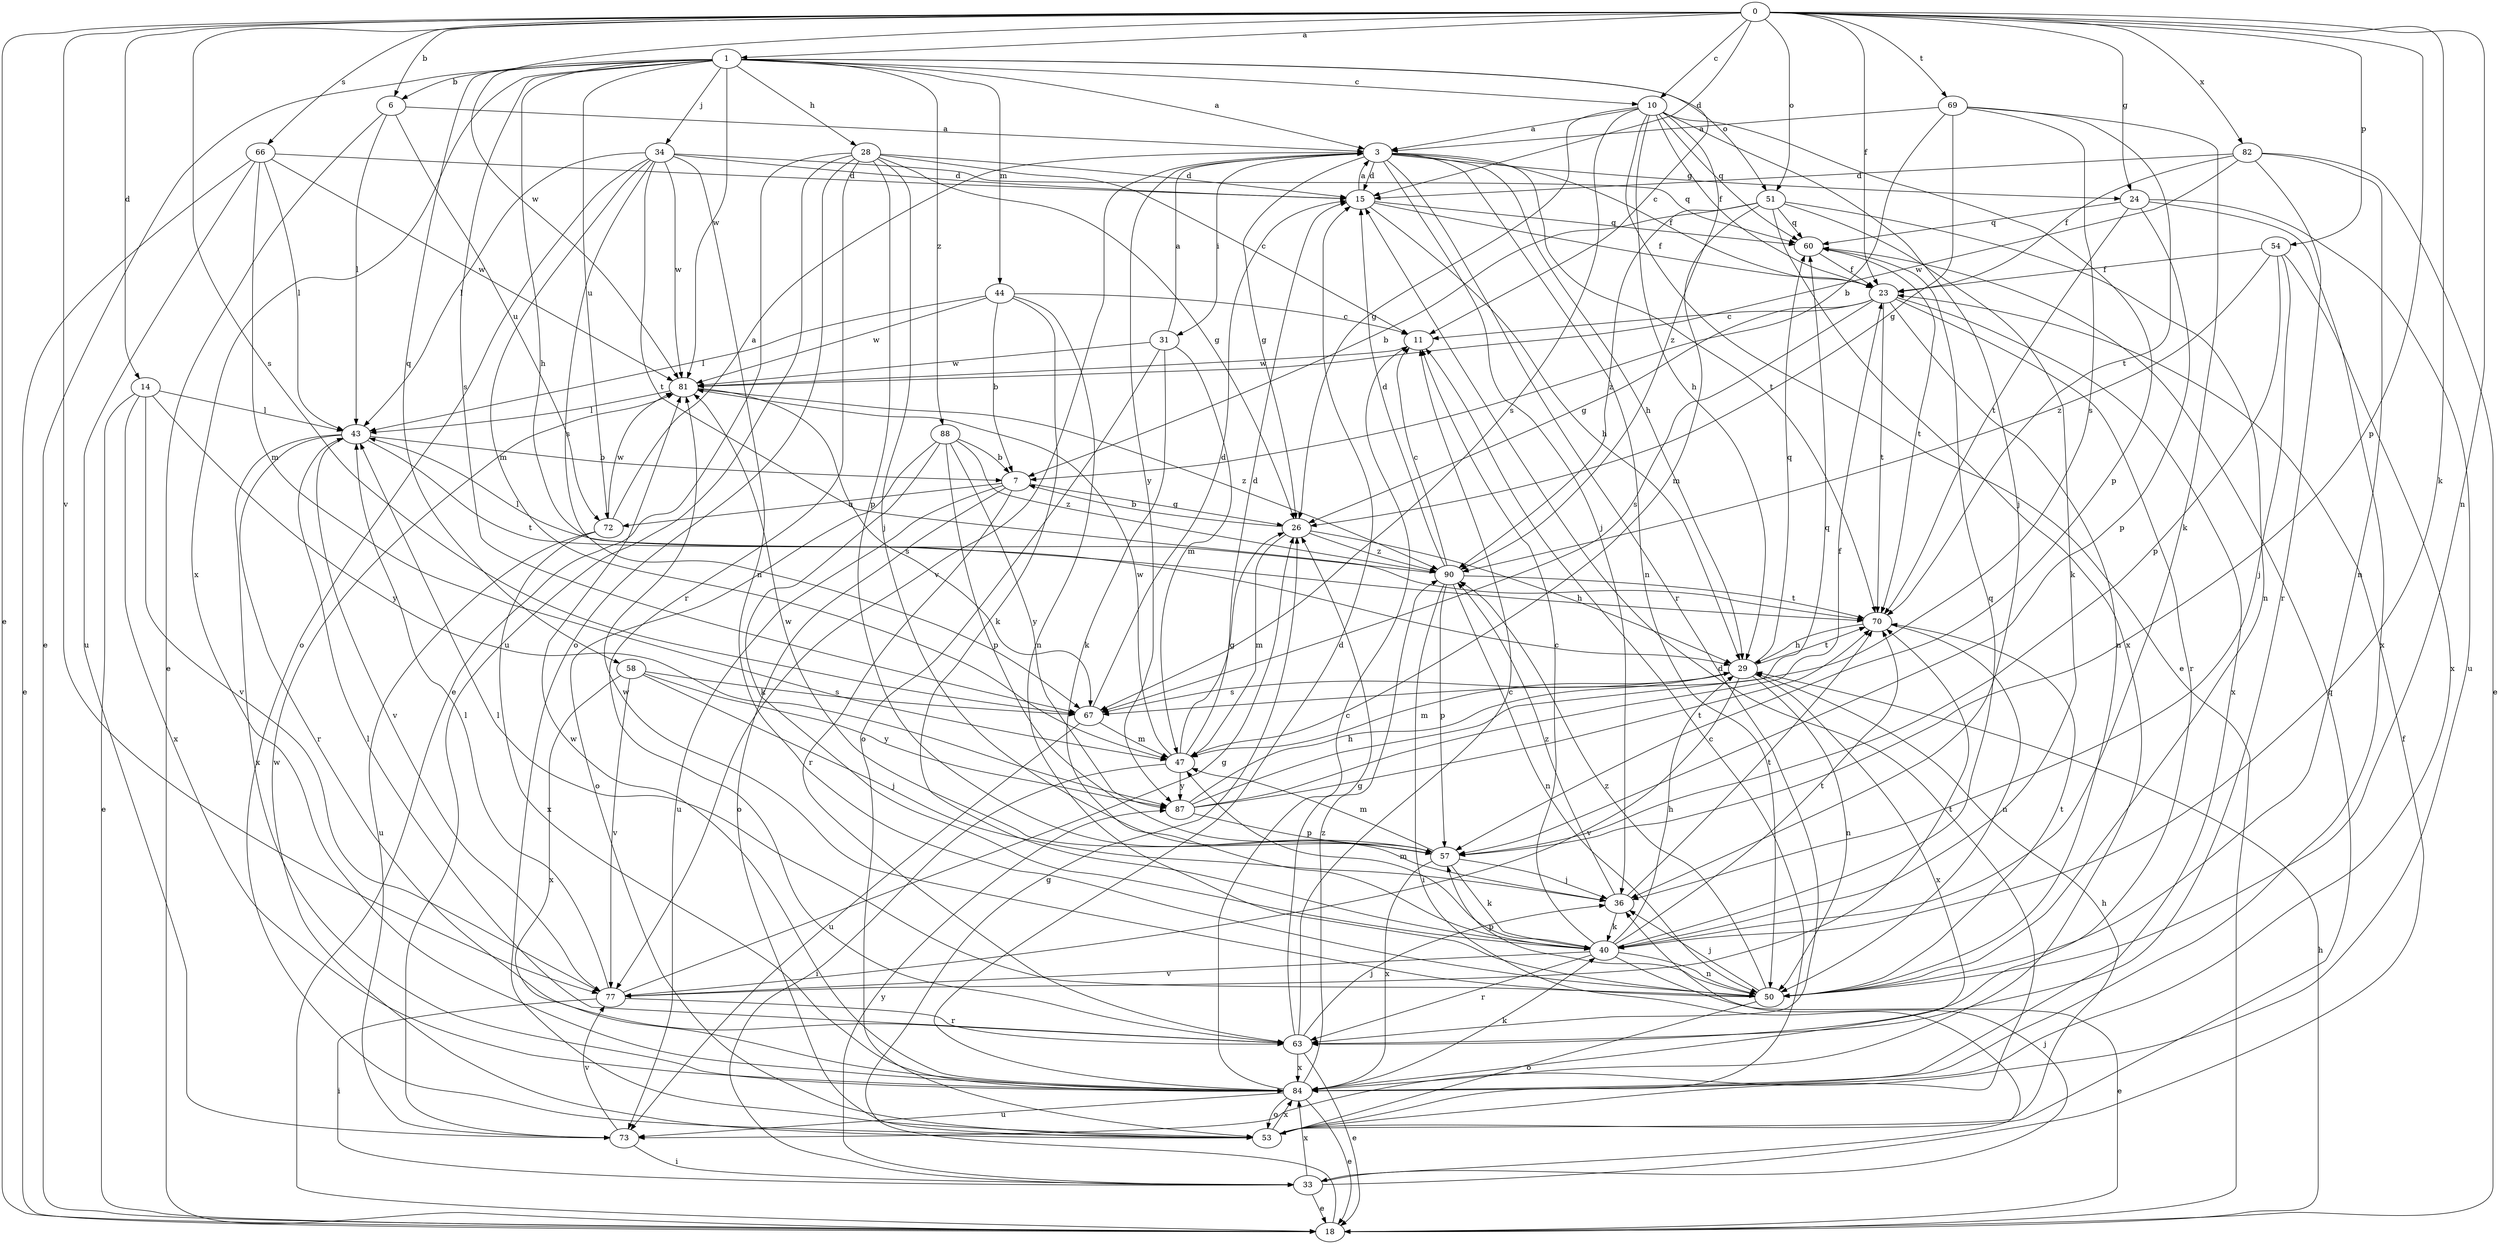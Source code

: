strict digraph  {
0;
1;
3;
6;
7;
10;
11;
14;
15;
18;
23;
24;
26;
28;
29;
31;
33;
34;
36;
40;
43;
44;
47;
50;
51;
53;
54;
57;
58;
60;
63;
66;
67;
69;
70;
72;
73;
77;
81;
82;
84;
87;
88;
90;
0 -> 1  [label=a];
0 -> 6  [label=b];
0 -> 10  [label=c];
0 -> 14  [label=d];
0 -> 15  [label=d];
0 -> 18  [label=e];
0 -> 23  [label=f];
0 -> 24  [label=g];
0 -> 40  [label=k];
0 -> 50  [label=n];
0 -> 51  [label=o];
0 -> 54  [label=p];
0 -> 57  [label=p];
0 -> 66  [label=s];
0 -> 67  [label=s];
0 -> 69  [label=t];
0 -> 77  [label=v];
0 -> 81  [label=w];
0 -> 82  [label=x];
1 -> 3  [label=a];
1 -> 6  [label=b];
1 -> 10  [label=c];
1 -> 11  [label=c];
1 -> 18  [label=e];
1 -> 28  [label=h];
1 -> 29  [label=h];
1 -> 34  [label=j];
1 -> 44  [label=m];
1 -> 51  [label=o];
1 -> 58  [label=q];
1 -> 67  [label=s];
1 -> 72  [label=u];
1 -> 81  [label=w];
1 -> 84  [label=x];
1 -> 88  [label=z];
3 -> 15  [label=d];
3 -> 23  [label=f];
3 -> 24  [label=g];
3 -> 26  [label=g];
3 -> 29  [label=h];
3 -> 31  [label=i];
3 -> 36  [label=j];
3 -> 50  [label=n];
3 -> 63  [label=r];
3 -> 70  [label=t];
3 -> 77  [label=v];
3 -> 87  [label=y];
6 -> 3  [label=a];
6 -> 18  [label=e];
6 -> 43  [label=l];
6 -> 72  [label=u];
7 -> 26  [label=g];
7 -> 53  [label=o];
7 -> 63  [label=r];
7 -> 72  [label=u];
7 -> 73  [label=u];
10 -> 3  [label=a];
10 -> 18  [label=e];
10 -> 23  [label=f];
10 -> 26  [label=g];
10 -> 29  [label=h];
10 -> 36  [label=j];
10 -> 57  [label=p];
10 -> 60  [label=q];
10 -> 67  [label=s];
10 -> 90  [label=z];
11 -> 81  [label=w];
14 -> 18  [label=e];
14 -> 43  [label=l];
14 -> 77  [label=v];
14 -> 84  [label=x];
14 -> 87  [label=y];
15 -> 3  [label=a];
15 -> 23  [label=f];
15 -> 29  [label=h];
15 -> 60  [label=q];
18 -> 26  [label=g];
18 -> 29  [label=h];
23 -> 11  [label=c];
23 -> 26  [label=g];
23 -> 50  [label=n];
23 -> 63  [label=r];
23 -> 67  [label=s];
23 -> 70  [label=t];
23 -> 84  [label=x];
24 -> 57  [label=p];
24 -> 60  [label=q];
24 -> 70  [label=t];
24 -> 73  [label=u];
24 -> 84  [label=x];
26 -> 7  [label=b];
26 -> 29  [label=h];
26 -> 47  [label=m];
26 -> 90  [label=z];
28 -> 11  [label=c];
28 -> 15  [label=d];
28 -> 18  [label=e];
28 -> 26  [label=g];
28 -> 36  [label=j];
28 -> 53  [label=o];
28 -> 57  [label=p];
28 -> 63  [label=r];
28 -> 73  [label=u];
29 -> 47  [label=m];
29 -> 50  [label=n];
29 -> 60  [label=q];
29 -> 67  [label=s];
29 -> 70  [label=t];
29 -> 77  [label=v];
29 -> 84  [label=x];
31 -> 3  [label=a];
31 -> 40  [label=k];
31 -> 47  [label=m];
31 -> 53  [label=o];
31 -> 81  [label=w];
33 -> 18  [label=e];
33 -> 23  [label=f];
33 -> 36  [label=j];
33 -> 84  [label=x];
33 -> 87  [label=y];
34 -> 15  [label=d];
34 -> 43  [label=l];
34 -> 47  [label=m];
34 -> 50  [label=n];
34 -> 53  [label=o];
34 -> 60  [label=q];
34 -> 67  [label=s];
34 -> 70  [label=t];
34 -> 81  [label=w];
36 -> 40  [label=k];
36 -> 70  [label=t];
36 -> 90  [label=z];
40 -> 11  [label=c];
40 -> 18  [label=e];
40 -> 29  [label=h];
40 -> 47  [label=m];
40 -> 50  [label=n];
40 -> 60  [label=q];
40 -> 63  [label=r];
40 -> 70  [label=t];
40 -> 77  [label=v];
43 -> 7  [label=b];
43 -> 63  [label=r];
43 -> 70  [label=t];
43 -> 77  [label=v];
43 -> 84  [label=x];
44 -> 7  [label=b];
44 -> 11  [label=c];
44 -> 40  [label=k];
44 -> 43  [label=l];
44 -> 50  [label=n];
44 -> 81  [label=w];
47 -> 15  [label=d];
47 -> 26  [label=g];
47 -> 33  [label=i];
47 -> 81  [label=w];
47 -> 87  [label=y];
50 -> 36  [label=j];
50 -> 43  [label=l];
50 -> 53  [label=o];
50 -> 57  [label=p];
50 -> 70  [label=t];
50 -> 81  [label=w];
50 -> 90  [label=z];
51 -> 7  [label=b];
51 -> 40  [label=k];
51 -> 47  [label=m];
51 -> 50  [label=n];
51 -> 60  [label=q];
51 -> 84  [label=x];
51 -> 90  [label=z];
53 -> 11  [label=c];
53 -> 15  [label=d];
53 -> 29  [label=h];
53 -> 60  [label=q];
53 -> 81  [label=w];
53 -> 84  [label=x];
54 -> 23  [label=f];
54 -> 36  [label=j];
54 -> 57  [label=p];
54 -> 84  [label=x];
54 -> 90  [label=z];
57 -> 36  [label=j];
57 -> 40  [label=k];
57 -> 47  [label=m];
57 -> 81  [label=w];
57 -> 84  [label=x];
58 -> 36  [label=j];
58 -> 67  [label=s];
58 -> 77  [label=v];
58 -> 84  [label=x];
58 -> 87  [label=y];
60 -> 23  [label=f];
60 -> 70  [label=t];
63 -> 11  [label=c];
63 -> 18  [label=e];
63 -> 26  [label=g];
63 -> 36  [label=j];
63 -> 43  [label=l];
63 -> 84  [label=x];
66 -> 15  [label=d];
66 -> 18  [label=e];
66 -> 43  [label=l];
66 -> 47  [label=m];
66 -> 73  [label=u];
66 -> 81  [label=w];
67 -> 15  [label=d];
67 -> 47  [label=m];
67 -> 73  [label=u];
69 -> 3  [label=a];
69 -> 7  [label=b];
69 -> 26  [label=g];
69 -> 40  [label=k];
69 -> 67  [label=s];
69 -> 70  [label=t];
70 -> 29  [label=h];
70 -> 50  [label=n];
72 -> 3  [label=a];
72 -> 73  [label=u];
72 -> 81  [label=w];
72 -> 84  [label=x];
73 -> 33  [label=i];
73 -> 77  [label=v];
77 -> 26  [label=g];
77 -> 33  [label=i];
77 -> 43  [label=l];
77 -> 63  [label=r];
77 -> 70  [label=t];
81 -> 43  [label=l];
81 -> 67  [label=s];
81 -> 90  [label=z];
82 -> 15  [label=d];
82 -> 18  [label=e];
82 -> 23  [label=f];
82 -> 50  [label=n];
82 -> 63  [label=r];
82 -> 81  [label=w];
84 -> 11  [label=c];
84 -> 15  [label=d];
84 -> 18  [label=e];
84 -> 40  [label=k];
84 -> 53  [label=o];
84 -> 73  [label=u];
84 -> 81  [label=w];
84 -> 90  [label=z];
87 -> 23  [label=f];
87 -> 29  [label=h];
87 -> 57  [label=p];
87 -> 60  [label=q];
87 -> 70  [label=t];
88 -> 7  [label=b];
88 -> 40  [label=k];
88 -> 53  [label=o];
88 -> 57  [label=p];
88 -> 87  [label=y];
88 -> 90  [label=z];
90 -> 11  [label=c];
90 -> 15  [label=d];
90 -> 33  [label=i];
90 -> 43  [label=l];
90 -> 50  [label=n];
90 -> 57  [label=p];
90 -> 70  [label=t];
}
